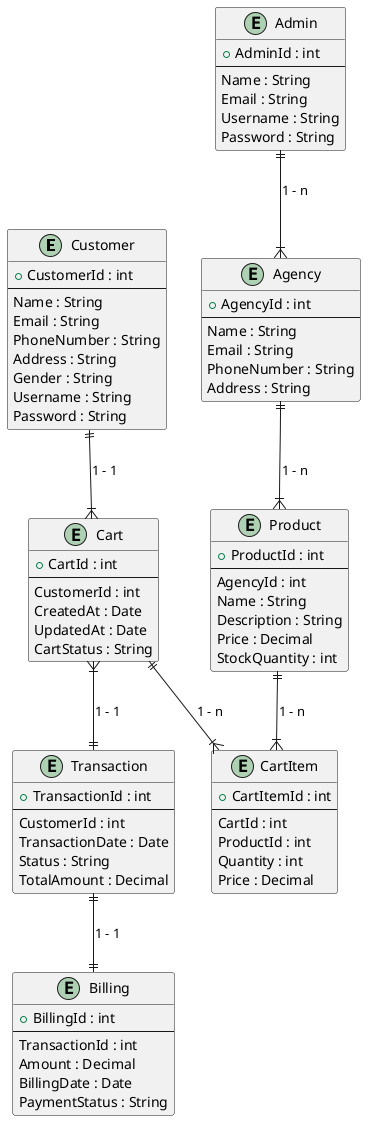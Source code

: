 @startuml commerceErd

entity Customer {
  + CustomerId : int
  --
  Name : String
  Email : String
  PhoneNumber : String
  Address : String
  Gender : String
  Username : String
  Password : String
}

entity Cart {
  + CartId : int
  --
  CustomerId : int
  CreatedAt : Date
  UpdatedAt : Date
  CartStatus : String
}

entity CartItem {
  + CartItemId : int
  --
  CartId : int
  ProductId : int
  Quantity : int
  Price : Decimal
}

entity Product {
  + ProductId : int
  --
  AgencyId : int
  Name : String
  Description : String
  Price : Decimal
  StockQuantity : int
}

entity Transaction {
  + TransactionId : int
  --
  CustomerId : int
  TransactionDate : Date
  Status : String
  TotalAmount : Decimal
}

entity Billing {
  + BillingId : int
  --
  TransactionId : int  
  Amount : Decimal
  BillingDate : Date
  PaymentStatus : String
}

entity Agency {
  + AgencyId : int
  --
  Name : String
  Email : String
  PhoneNumber : String
  Address : String
}

entity Admin {
  + AdminId : int
  --
  Name : String
  Email : String
  Username : String
  Password : String
}

Customer ||--|{ Cart : "1 - 1"
Cart ||--|{ CartItem : "1 - n"
Product ||--|{ CartItem : "1 - n"
Cart }|--|| Transaction : "1 - 1"
Transaction ||--|| Billing : "1 - 1"

Agency ||--|{ Product : "1 - n"
Admin ||--|{ Agency : "1 - n"


@enduml
